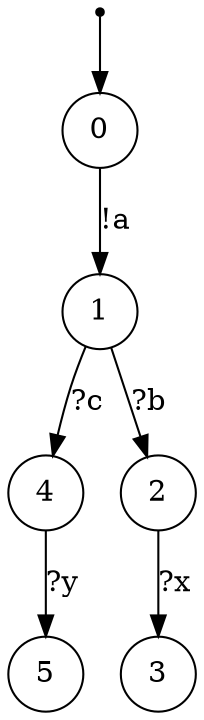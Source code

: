digraph {
 node [shape=point] ENTRY
 node [shape=circle]
 ENTRY -> 0
0 -> 1 [label="!a"]
1 -> 4 [label="?c"]
4 -> 5 [label="?y"]
1 -> 2 [label="?b"]
2 -> 3 [label="?x"]
}